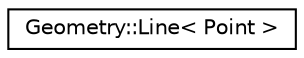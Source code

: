 digraph "Graphical Class Hierarchy"
{
 // LATEX_PDF_SIZE
  edge [fontname="Helvetica",fontsize="10",labelfontname="Helvetica",labelfontsize="10"];
  node [fontname="Helvetica",fontsize="10",shape=record];
  rankdir="LR";
  Node0 [label="Geometry::Line\< Point \>",height=0.2,width=0.4,color="black", fillcolor="white", style="filled",URL="$structGeometry_1_1Line.html",tooltip=" "];
}
